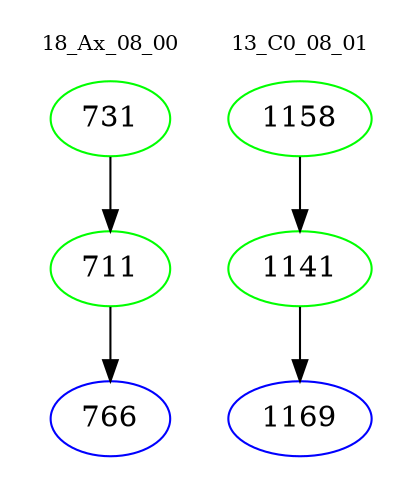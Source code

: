 digraph{
subgraph cluster_0 {
color = white
label = "18_Ax_08_00";
fontsize=10;
T0_731 [label="731", color="green"]
T0_731 -> T0_711 [color="black"]
T0_711 [label="711", color="green"]
T0_711 -> T0_766 [color="black"]
T0_766 [label="766", color="blue"]
}
subgraph cluster_1 {
color = white
label = "13_C0_08_01";
fontsize=10;
T1_1158 [label="1158", color="green"]
T1_1158 -> T1_1141 [color="black"]
T1_1141 [label="1141", color="green"]
T1_1141 -> T1_1169 [color="black"]
T1_1169 [label="1169", color="blue"]
}
}
